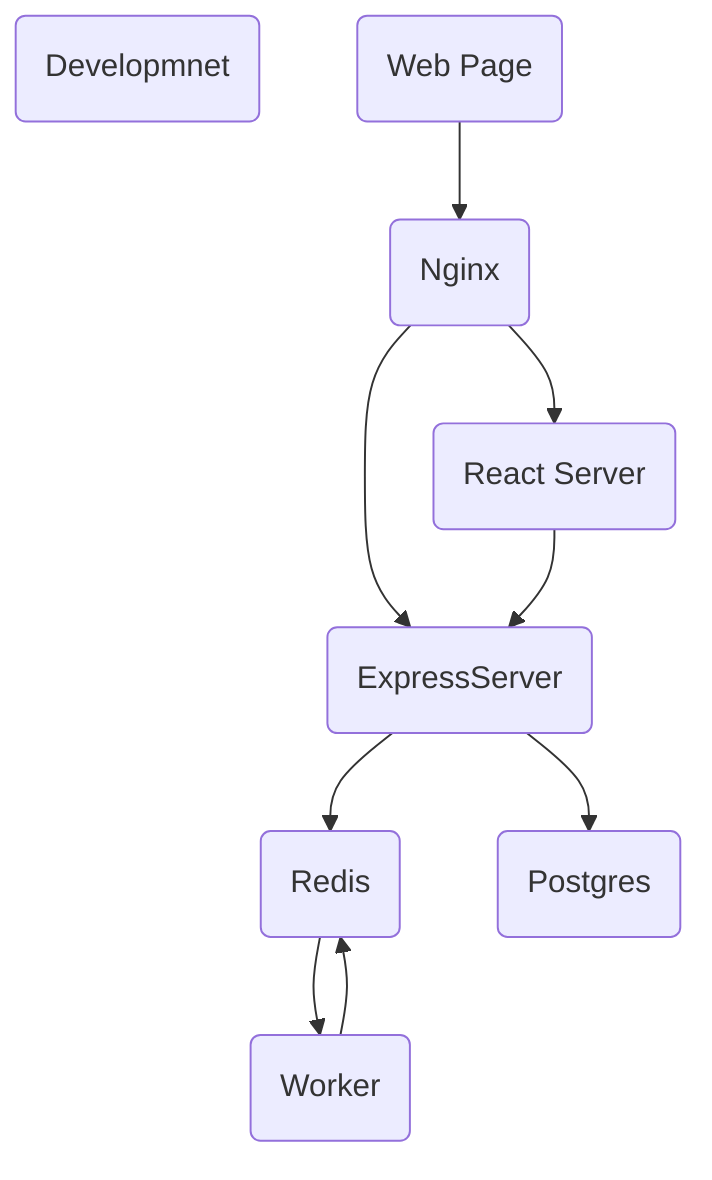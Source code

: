 graph TD;
    Developmnet(Developmnet);
    WebPage(Web Page)--> Nginx(Nginx);
    Nginx(Nginx)-->ReactServer(React Server);
    Nginx(Nginx)-->ExpressServer(Express Server);
    ReactServer(React Server)-->ExpressServer(Express Server);
    ExpressServer(ExpressServer)-->Redis(Redis);
    ExpressServer(ExpressServer)-->Postgres(Postgres);
    Redis(Redis)-->Worker(Worker);
    Worker(Worker)-->Redis(Redis);